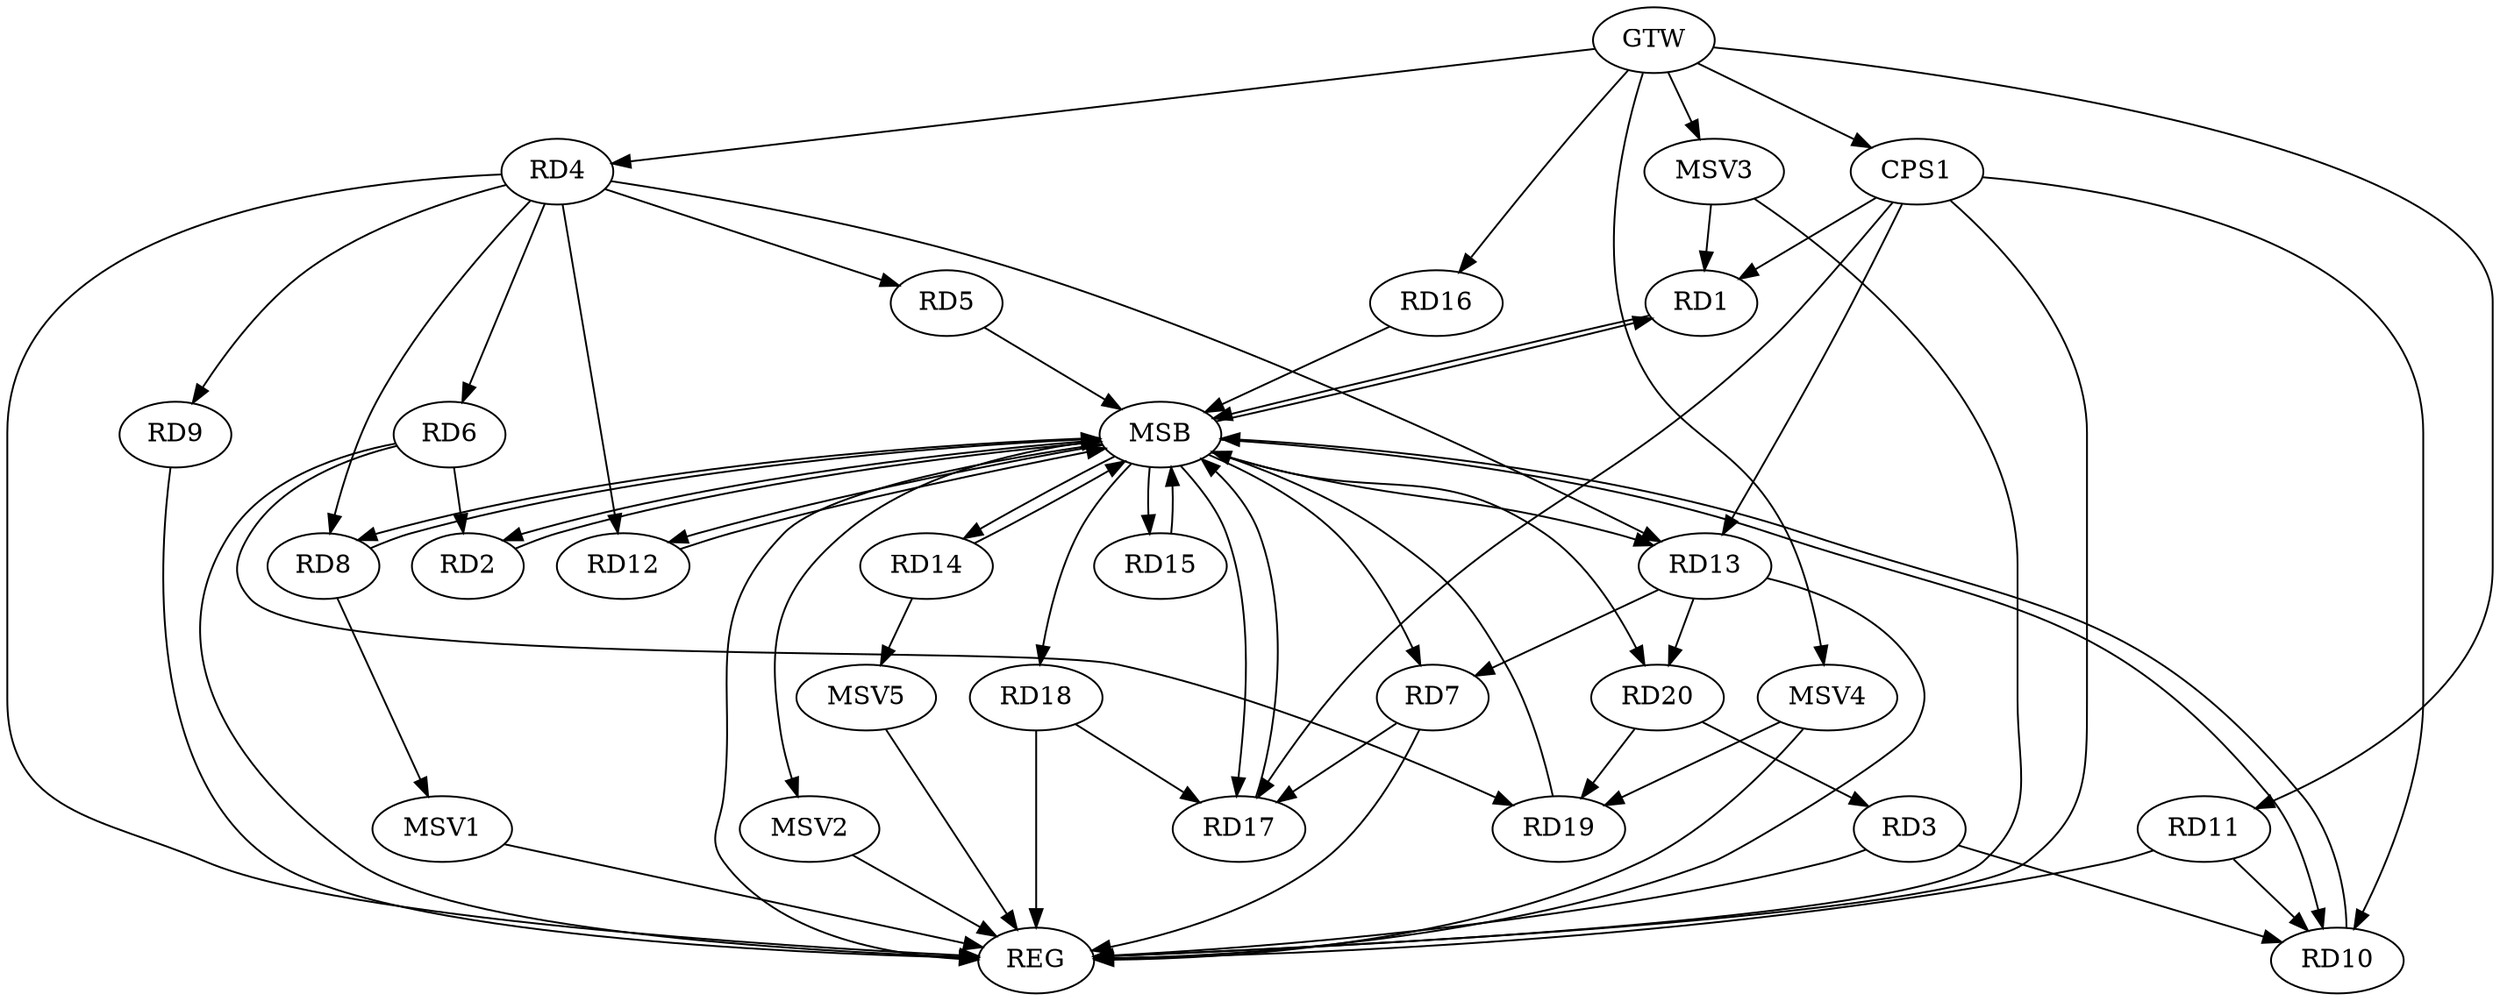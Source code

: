 strict digraph G {
  RD1 [ label="RD1" ];
  RD2 [ label="RD2" ];
  RD3 [ label="RD3" ];
  RD4 [ label="RD4" ];
  RD5 [ label="RD5" ];
  RD6 [ label="RD6" ];
  RD7 [ label="RD7" ];
  RD8 [ label="RD8" ];
  RD9 [ label="RD9" ];
  RD10 [ label="RD10" ];
  RD11 [ label="RD11" ];
  RD12 [ label="RD12" ];
  RD13 [ label="RD13" ];
  RD14 [ label="RD14" ];
  RD15 [ label="RD15" ];
  RD16 [ label="RD16" ];
  RD17 [ label="RD17" ];
  RD18 [ label="RD18" ];
  RD19 [ label="RD19" ];
  RD20 [ label="RD20" ];
  CPS1 [ label="CPS1" ];
  GTW [ label="GTW" ];
  REG [ label="REG" ];
  MSB [ label="MSB" ];
  MSV1 [ label="MSV1" ];
  MSV2 [ label="MSV2" ];
  MSV3 [ label="MSV3" ];
  MSV4 [ label="MSV4" ];
  MSV5 [ label="MSV5" ];
  RD6 -> RD2;
  RD3 -> RD10;
  RD20 -> RD3;
  RD4 -> RD6;
  RD4 -> RD8;
  RD4 -> RD9;
  RD4 -> RD13;
  RD6 -> RD19;
  RD13 -> RD7;
  RD7 -> RD17;
  RD11 -> RD10;
  RD13 -> RD20;
  RD18 -> RD17;
  RD20 -> RD19;
  CPS1 -> RD17;
  CPS1 -> RD1;
  CPS1 -> RD10;
  CPS1 -> RD13;
  GTW -> RD4;
  GTW -> RD11;
  GTW -> RD16;
  GTW -> CPS1;
  RD3 -> REG;
  RD4 -> REG;
  RD6 -> REG;
  RD7 -> REG;
  RD9 -> REG;
  RD11 -> REG;
  RD13 -> REG;
  RD18 -> REG;
  CPS1 -> REG;
  RD1 -> MSB;
  MSB -> RD8;
  MSB -> RD10;
  MSB -> REG;
  RD2 -> MSB;
  MSB -> RD7;
  MSB -> RD18;
  RD5 -> MSB;
  MSB -> RD2;
  MSB -> RD12;
  MSB -> RD13;
  RD8 -> MSB;
  MSB -> RD1;
  RD10 -> MSB;
  RD12 -> MSB;
  MSB -> RD17;
  RD14 -> MSB;
  MSB -> RD15;
  RD15 -> MSB;
  RD16 -> MSB;
  MSB -> RD14;
  RD17 -> MSB;
  RD19 -> MSB;
  MSB -> RD20;
  RD4 -> RD12;
  RD4 -> RD5;
  RD8 -> MSV1;
  MSV1 -> REG;
  MSB -> MSV2;
  MSV2 -> REG;
  MSV3 -> RD1;
  GTW -> MSV3;
  MSV3 -> REG;
  MSV4 -> RD19;
  GTW -> MSV4;
  MSV4 -> REG;
  RD14 -> MSV5;
  MSV5 -> REG;
}
